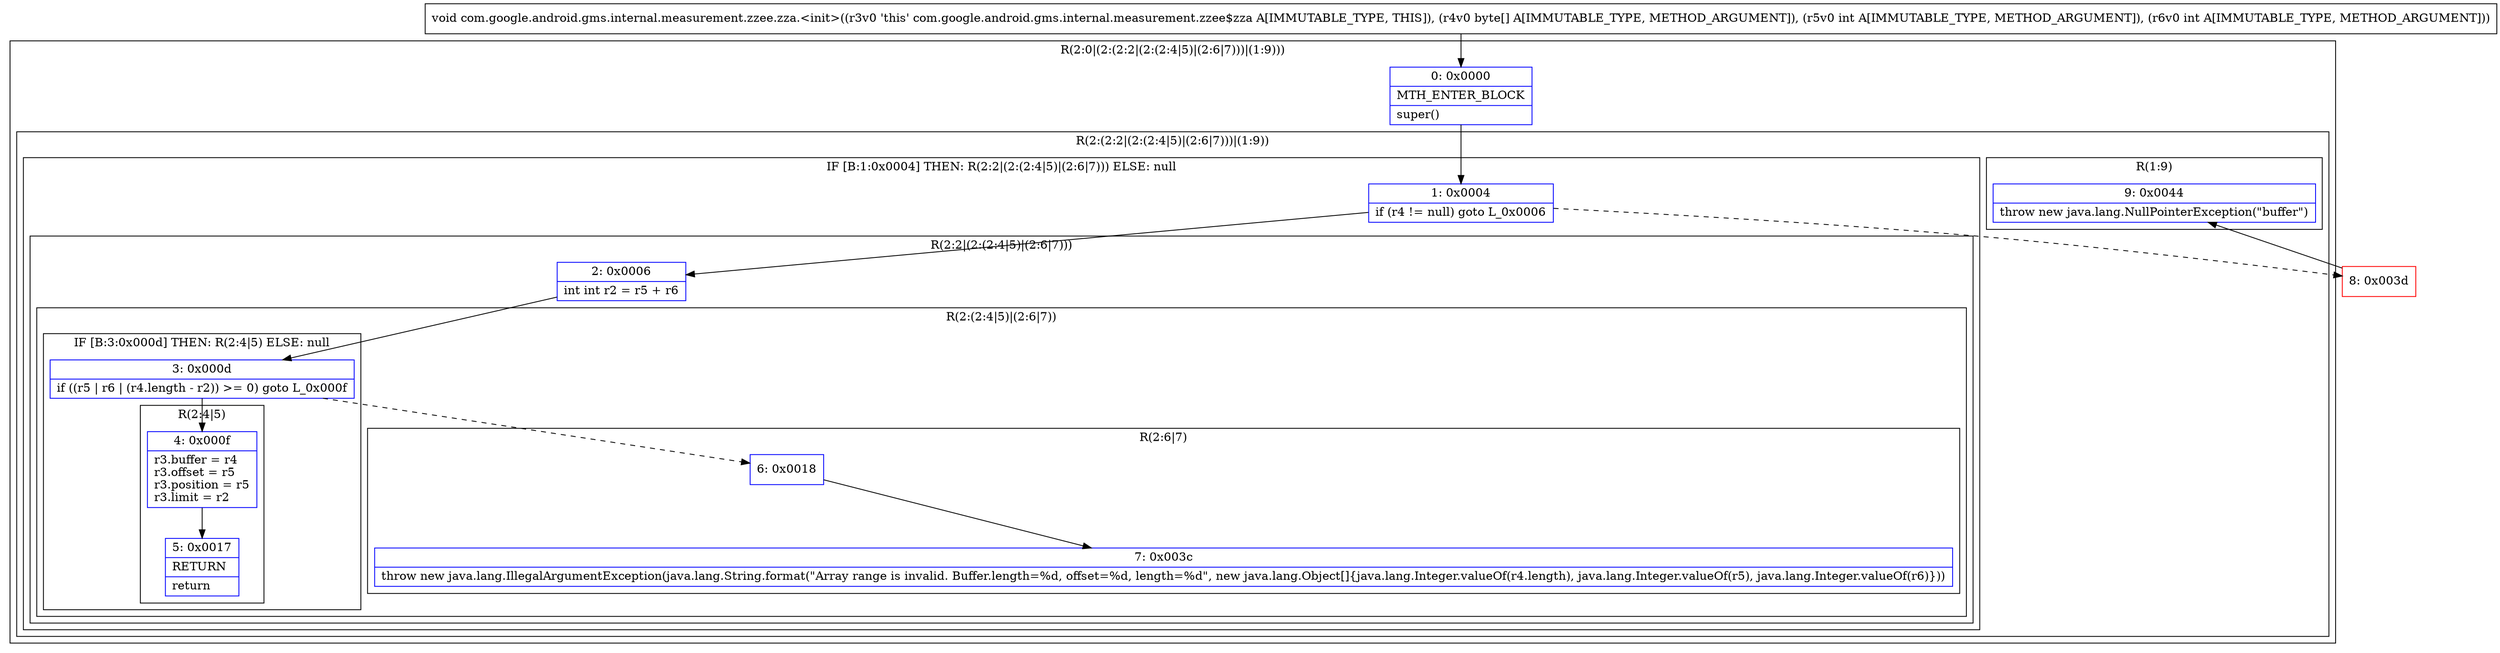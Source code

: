 digraph "CFG forcom.google.android.gms.internal.measurement.zzee.zza.\<init\>([BII)V" {
subgraph cluster_Region_1876014456 {
label = "R(2:0|(2:(2:2|(2:(2:4|5)|(2:6|7)))|(1:9)))";
node [shape=record,color=blue];
Node_0 [shape=record,label="{0\:\ 0x0000|MTH_ENTER_BLOCK\l|super()\l}"];
subgraph cluster_Region_1242401183 {
label = "R(2:(2:2|(2:(2:4|5)|(2:6|7)))|(1:9))";
node [shape=record,color=blue];
subgraph cluster_IfRegion_1231908449 {
label = "IF [B:1:0x0004] THEN: R(2:2|(2:(2:4|5)|(2:6|7))) ELSE: null";
node [shape=record,color=blue];
Node_1 [shape=record,label="{1\:\ 0x0004|if (r4 != null) goto L_0x0006\l}"];
subgraph cluster_Region_738417630 {
label = "R(2:2|(2:(2:4|5)|(2:6|7)))";
node [shape=record,color=blue];
Node_2 [shape=record,label="{2\:\ 0x0006|int int r2 = r5 + r6\l}"];
subgraph cluster_Region_778205685 {
label = "R(2:(2:4|5)|(2:6|7))";
node [shape=record,color=blue];
subgraph cluster_IfRegion_1083421746 {
label = "IF [B:3:0x000d] THEN: R(2:4|5) ELSE: null";
node [shape=record,color=blue];
Node_3 [shape=record,label="{3\:\ 0x000d|if ((r5 \| r6 \| (r4.length \- r2)) \>= 0) goto L_0x000f\l}"];
subgraph cluster_Region_1607823920 {
label = "R(2:4|5)";
node [shape=record,color=blue];
Node_4 [shape=record,label="{4\:\ 0x000f|r3.buffer = r4\lr3.offset = r5\lr3.position = r5\lr3.limit = r2\l}"];
Node_5 [shape=record,label="{5\:\ 0x0017|RETURN\l|return\l}"];
}
}
subgraph cluster_Region_1283093300 {
label = "R(2:6|7)";
node [shape=record,color=blue];
Node_6 [shape=record,label="{6\:\ 0x0018}"];
Node_7 [shape=record,label="{7\:\ 0x003c|throw new java.lang.IllegalArgumentException(java.lang.String.format(\"Array range is invalid. Buffer.length=%d, offset=%d, length=%d\", new java.lang.Object[]\{java.lang.Integer.valueOf(r4.length), java.lang.Integer.valueOf(r5), java.lang.Integer.valueOf(r6)\}))\l}"];
}
}
}
}
subgraph cluster_Region_1788693077 {
label = "R(1:9)";
node [shape=record,color=blue];
Node_9 [shape=record,label="{9\:\ 0x0044|throw new java.lang.NullPointerException(\"buffer\")\l}"];
}
}
}
Node_8 [shape=record,color=red,label="{8\:\ 0x003d}"];
MethodNode[shape=record,label="{void com.google.android.gms.internal.measurement.zzee.zza.\<init\>((r3v0 'this' com.google.android.gms.internal.measurement.zzee$zza A[IMMUTABLE_TYPE, THIS]), (r4v0 byte[] A[IMMUTABLE_TYPE, METHOD_ARGUMENT]), (r5v0 int A[IMMUTABLE_TYPE, METHOD_ARGUMENT]), (r6v0 int A[IMMUTABLE_TYPE, METHOD_ARGUMENT])) }"];
MethodNode -> Node_0;
Node_0 -> Node_1;
Node_1 -> Node_2;
Node_1 -> Node_8[style=dashed];
Node_2 -> Node_3;
Node_3 -> Node_4;
Node_3 -> Node_6[style=dashed];
Node_4 -> Node_5;
Node_6 -> Node_7;
Node_8 -> Node_9;
}


